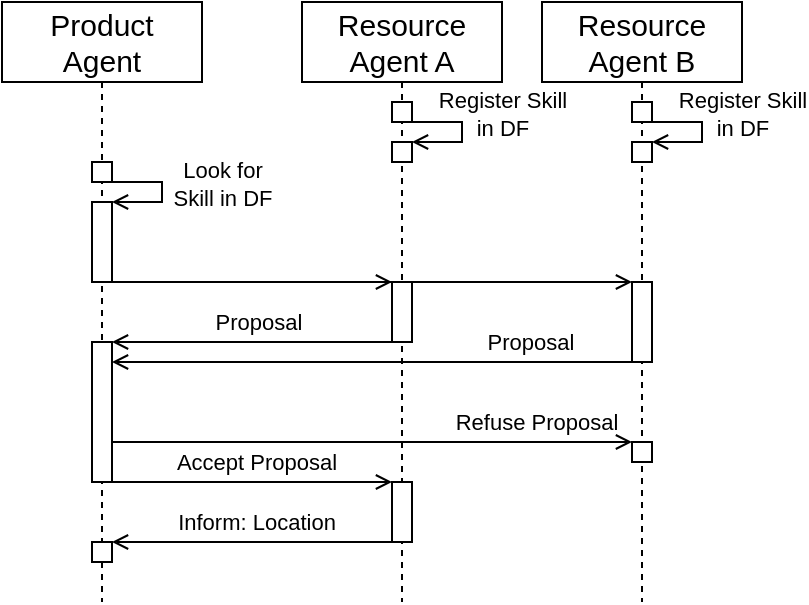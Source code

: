 <mxfile version="24.7.5">
  <diagram name="Page-1" id="2YBvvXClWsGukQMizWep">
    <mxGraphModel dx="377" dy="562" grid="1" gridSize="10" guides="1" tooltips="1" connect="1" arrows="1" fold="1" page="1" pageScale="1" pageWidth="850" pageHeight="1100" math="0" shadow="0">
      <root>
        <mxCell id="0" />
        <mxCell id="1" parent="0" />
        <mxCell id="TBH5SrXlF4e0cigcCC4v-25" value="&lt;div style=&quot;font-size: 15px;&quot;&gt;&lt;font style=&quot;font-size: 15px;&quot;&gt;Product&lt;/font&gt;&lt;/div&gt;&lt;div style=&quot;font-size: 15px;&quot;&gt;&lt;font style=&quot;font-size: 15px;&quot;&gt;Agent&lt;/font&gt;&lt;br&gt;&lt;/div&gt;" style="shape=umlLifeline;perimeter=lifelinePerimeter;whiteSpace=wrap;html=1;container=0;dropTarget=0;collapsible=0;recursiveResize=0;outlineConnect=0;portConstraint=eastwest;newEdgeStyle={&quot;edgeStyle&quot;:&quot;elbowEdgeStyle&quot;,&quot;elbow&quot;:&quot;vertical&quot;,&quot;curved&quot;:0,&quot;rounded&quot;:0};" parent="1" vertex="1">
          <mxGeometry x="40" y="50" width="100" height="300" as="geometry" />
        </mxCell>
        <mxCell id="TBH5SrXlF4e0cigcCC4v-26" value="" style="html=1;points=[];perimeter=orthogonalPerimeter;outlineConnect=0;targetShapes=umlLifeline;portConstraint=eastwest;newEdgeStyle={&quot;edgeStyle&quot;:&quot;elbowEdgeStyle&quot;,&quot;elbow&quot;:&quot;vertical&quot;,&quot;curved&quot;:0,&quot;rounded&quot;:0};" parent="TBH5SrXlF4e0cigcCC4v-25" vertex="1">
          <mxGeometry x="45" y="80" width="10" height="10" as="geometry" />
        </mxCell>
        <mxCell id="TBH5SrXlF4e0cigcCC4v-27" value="" style="html=1;points=[];perimeter=orthogonalPerimeter;outlineConnect=0;targetShapes=umlLifeline;portConstraint=eastwest;newEdgeStyle={&quot;edgeStyle&quot;:&quot;elbowEdgeStyle&quot;,&quot;elbow&quot;:&quot;vertical&quot;,&quot;curved&quot;:0,&quot;rounded&quot;:0};" parent="TBH5SrXlF4e0cigcCC4v-25" vertex="1">
          <mxGeometry x="45" y="100" width="10" height="40" as="geometry" />
        </mxCell>
        <mxCell id="TBH5SrXlF4e0cigcCC4v-28" value="" style="endArrow=open;startArrow=none;html=1;rounded=0;startFill=0;endFill=0;" parent="TBH5SrXlF4e0cigcCC4v-25" source="TBH5SrXlF4e0cigcCC4v-26" edge="1">
          <mxGeometry width="50" height="50" relative="1" as="geometry">
            <mxPoint x="55" y="80" as="sourcePoint" />
            <mxPoint x="55" y="100" as="targetPoint" />
            <Array as="points">
              <mxPoint x="80" y="90" />
              <mxPoint x="80" y="100" />
            </Array>
          </mxGeometry>
        </mxCell>
        <mxCell id="TBH5SrXlF4e0cigcCC4v-29" value="&lt;div&gt;Look for&lt;/div&gt;&lt;div&gt;Skill in&amp;nbsp;&lt;span style=&quot;background-color: initial;&quot;&gt;DF&lt;/span&gt;&lt;/div&gt;" style="edgeLabel;html=1;align=center;verticalAlign=middle;resizable=0;points=[];labelBackgroundColor=none;" parent="TBH5SrXlF4e0cigcCC4v-28" vertex="1" connectable="0">
          <mxGeometry x="0.017" y="1" relative="1" as="geometry">
            <mxPoint x="29" y="-5" as="offset" />
          </mxGeometry>
        </mxCell>
        <mxCell id="TBH5SrXlF4e0cigcCC4v-30" value="&lt;div style=&quot;font-size: 15px;&quot;&gt;&lt;font style=&quot;font-size: 15px;&quot;&gt;Resource&lt;/font&gt;&lt;/div&gt;&lt;div style=&quot;font-size: 15px;&quot;&gt;&lt;font style=&quot;font-size: 15px;&quot;&gt;Agent A&lt;/font&gt;&lt;br&gt;&lt;/div&gt;" style="shape=umlLifeline;perimeter=lifelinePerimeter;whiteSpace=wrap;html=1;container=0;dropTarget=0;collapsible=0;recursiveResize=0;outlineConnect=0;portConstraint=eastwest;newEdgeStyle={&quot;edgeStyle&quot;:&quot;elbowEdgeStyle&quot;,&quot;elbow&quot;:&quot;vertical&quot;,&quot;curved&quot;:0,&quot;rounded&quot;:0};" parent="1" vertex="1">
          <mxGeometry x="190" y="50" width="100" height="300" as="geometry" />
        </mxCell>
        <mxCell id="TBH5SrXlF4e0cigcCC4v-31" value="" style="html=1;points=[];perimeter=orthogonalPerimeter;outlineConnect=0;targetShapes=umlLifeline;portConstraint=eastwest;newEdgeStyle={&quot;edgeStyle&quot;:&quot;elbowEdgeStyle&quot;,&quot;elbow&quot;:&quot;vertical&quot;,&quot;curved&quot;:0,&quot;rounded&quot;:0};" parent="TBH5SrXlF4e0cigcCC4v-30" vertex="1">
          <mxGeometry x="45" y="50" width="10" height="10" as="geometry" />
        </mxCell>
        <mxCell id="TBH5SrXlF4e0cigcCC4v-32" value="" style="html=1;points=[];perimeter=orthogonalPerimeter;outlineConnect=0;targetShapes=umlLifeline;portConstraint=eastwest;newEdgeStyle={&quot;edgeStyle&quot;:&quot;elbowEdgeStyle&quot;,&quot;elbow&quot;:&quot;vertical&quot;,&quot;curved&quot;:0,&quot;rounded&quot;:0};" parent="TBH5SrXlF4e0cigcCC4v-30" vertex="1">
          <mxGeometry x="45" y="70" width="10" height="10" as="geometry" />
        </mxCell>
        <mxCell id="TBH5SrXlF4e0cigcCC4v-33" value="" style="endArrow=open;startArrow=none;html=1;rounded=0;startFill=0;endFill=0;" parent="TBH5SrXlF4e0cigcCC4v-30" source="TBH5SrXlF4e0cigcCC4v-31" target="TBH5SrXlF4e0cigcCC4v-32" edge="1">
          <mxGeometry width="50" height="50" relative="1" as="geometry">
            <mxPoint x="75" y="60" as="sourcePoint" />
            <mxPoint x="130" y="80" as="targetPoint" />
            <Array as="points">
              <mxPoint x="80" y="60" />
              <mxPoint x="80" y="70" />
            </Array>
          </mxGeometry>
        </mxCell>
        <mxCell id="TBH5SrXlF4e0cigcCC4v-34" value="&lt;div&gt;Register Skill&lt;/div&gt;&lt;div&gt;in DF&lt;/div&gt;" style="edgeLabel;html=1;align=center;verticalAlign=middle;resizable=0;points=[];labelBackgroundColor=none;" parent="TBH5SrXlF4e0cigcCC4v-33" vertex="1" connectable="0">
          <mxGeometry x="0.017" y="1" relative="1" as="geometry">
            <mxPoint x="19" y="-10" as="offset" />
          </mxGeometry>
        </mxCell>
        <mxCell id="TBH5SrXlF4e0cigcCC4v-35" value="" style="endArrow=open;html=1;rounded=0;entryX=0;entryY=0;entryDx=0;entryDy=0;endFill=0;" parent="1" target="TBH5SrXlF4e0cigcCC4v-53" edge="1">
          <mxGeometry width="50" height="50" relative="1" as="geometry">
            <mxPoint x="95" y="190" as="sourcePoint" />
            <mxPoint x="405" y="190" as="targetPoint" />
            <Array as="points">
              <mxPoint x="210" y="190" />
            </Array>
          </mxGeometry>
        </mxCell>
        <mxCell id="TBH5SrXlF4e0cigcCC4v-36" value="" style="rounded=0;whiteSpace=wrap;html=1;" parent="1" vertex="1">
          <mxGeometry x="235" y="190" width="10" height="30" as="geometry" />
        </mxCell>
        <mxCell id="TBH5SrXlF4e0cigcCC4v-37" value="" style="endArrow=open;html=1;rounded=0;exitX=0;exitY=1;exitDx=0;exitDy=0;endFill=0;entryX=1;entryY=0;entryDx=0;entryDy=0;" parent="1" source="TBH5SrXlF4e0cigcCC4v-36" target="TBH5SrXlF4e0cigcCC4v-39" edge="1">
          <mxGeometry width="50" height="50" relative="1" as="geometry">
            <mxPoint x="170" y="330" as="sourcePoint" />
            <mxPoint x="160" y="230" as="targetPoint" />
          </mxGeometry>
        </mxCell>
        <mxCell id="TBH5SrXlF4e0cigcCC4v-38" value="&lt;div&gt;Proposal&lt;/div&gt;" style="edgeLabel;html=1;align=center;verticalAlign=middle;resizable=0;points=[];labelBackgroundColor=none;" parent="TBH5SrXlF4e0cigcCC4v-37" vertex="1" connectable="0">
          <mxGeometry x="0.167" relative="1" as="geometry">
            <mxPoint x="14" y="-10" as="offset" />
          </mxGeometry>
        </mxCell>
        <mxCell id="TBH5SrXlF4e0cigcCC4v-39" value="" style="rounded=0;whiteSpace=wrap;html=1;" parent="1" vertex="1">
          <mxGeometry x="85" y="220" width="10" height="70" as="geometry" />
        </mxCell>
        <mxCell id="TBH5SrXlF4e0cigcCC4v-40" value="" style="endArrow=open;html=1;rounded=0;exitX=1;exitY=1;exitDx=0;exitDy=0;entryX=0;entryY=0;entryDx=0;entryDy=0;endFill=0;" parent="1" edge="1">
          <mxGeometry width="50" height="50" relative="1" as="geometry">
            <mxPoint x="95" y="290" as="sourcePoint" />
            <mxPoint x="235" y="290" as="targetPoint" />
          </mxGeometry>
        </mxCell>
        <mxCell id="TBH5SrXlF4e0cigcCC4v-41" value="&lt;div&gt;Accept Proposal&lt;/div&gt;" style="edgeLabel;html=1;align=center;verticalAlign=middle;resizable=0;points=[];labelBackgroundColor=none;" parent="TBH5SrXlF4e0cigcCC4v-40" vertex="1" connectable="0">
          <mxGeometry x="-0.092" y="1" relative="1" as="geometry">
            <mxPoint x="8" y="-9" as="offset" />
          </mxGeometry>
        </mxCell>
        <mxCell id="TBH5SrXlF4e0cigcCC4v-42" value="" style="rounded=0;whiteSpace=wrap;html=1;" parent="1" vertex="1">
          <mxGeometry x="235" y="290" width="10" height="30" as="geometry" />
        </mxCell>
        <mxCell id="TBH5SrXlF4e0cigcCC4v-43" value="" style="endArrow=open;html=1;rounded=0;exitX=0;exitY=1;exitDx=0;exitDy=0;entryX=1;entryY=0;entryDx=0;entryDy=0;endFill=0;" parent="1" source="TBH5SrXlF4e0cigcCC4v-42" target="TBH5SrXlF4e0cigcCC4v-45" edge="1">
          <mxGeometry width="50" height="50" relative="1" as="geometry">
            <mxPoint x="150" y="370" as="sourcePoint" />
            <mxPoint x="200" y="320" as="targetPoint" />
          </mxGeometry>
        </mxCell>
        <mxCell id="TBH5SrXlF4e0cigcCC4v-44" value="Inform: Location" style="edgeLabel;html=1;align=center;verticalAlign=middle;resizable=0;points=[];labelBackgroundColor=none;" parent="TBH5SrXlF4e0cigcCC4v-43" vertex="1" connectable="0">
          <mxGeometry x="0.224" relative="1" as="geometry">
            <mxPoint x="17" y="-10" as="offset" />
          </mxGeometry>
        </mxCell>
        <mxCell id="TBH5SrXlF4e0cigcCC4v-45" value="" style="rounded=0;whiteSpace=wrap;html=1;" parent="1" vertex="1">
          <mxGeometry x="85" y="320" width="10" height="10" as="geometry" />
        </mxCell>
        <mxCell id="TBH5SrXlF4e0cigcCC4v-48" value="&lt;div style=&quot;font-size: 15px;&quot;&gt;&lt;font style=&quot;font-size: 15px;&quot;&gt;Resource&lt;/font&gt;&lt;/div&gt;&lt;div style=&quot;font-size: 15px;&quot;&gt;&lt;font style=&quot;font-size: 15px;&quot;&gt;Agent B&lt;/font&gt;&lt;br&gt;&lt;/div&gt;" style="shape=umlLifeline;perimeter=lifelinePerimeter;whiteSpace=wrap;html=1;container=0;dropTarget=0;collapsible=0;recursiveResize=0;outlineConnect=0;portConstraint=eastwest;newEdgeStyle={&quot;edgeStyle&quot;:&quot;elbowEdgeStyle&quot;,&quot;elbow&quot;:&quot;vertical&quot;,&quot;curved&quot;:0,&quot;rounded&quot;:0};" parent="1" vertex="1">
          <mxGeometry x="310" y="50" width="100" height="300" as="geometry" />
        </mxCell>
        <mxCell id="TBH5SrXlF4e0cigcCC4v-49" value="" style="html=1;points=[];perimeter=orthogonalPerimeter;outlineConnect=0;targetShapes=umlLifeline;portConstraint=eastwest;newEdgeStyle={&quot;edgeStyle&quot;:&quot;elbowEdgeStyle&quot;,&quot;elbow&quot;:&quot;vertical&quot;,&quot;curved&quot;:0,&quot;rounded&quot;:0};" parent="TBH5SrXlF4e0cigcCC4v-48" vertex="1">
          <mxGeometry x="45" y="50" width="10" height="10" as="geometry" />
        </mxCell>
        <mxCell id="TBH5SrXlF4e0cigcCC4v-50" value="" style="html=1;points=[];perimeter=orthogonalPerimeter;outlineConnect=0;targetShapes=umlLifeline;portConstraint=eastwest;newEdgeStyle={&quot;edgeStyle&quot;:&quot;elbowEdgeStyle&quot;,&quot;elbow&quot;:&quot;vertical&quot;,&quot;curved&quot;:0,&quot;rounded&quot;:0};" parent="TBH5SrXlF4e0cigcCC4v-48" vertex="1">
          <mxGeometry x="45" y="70" width="10" height="10" as="geometry" />
        </mxCell>
        <mxCell id="TBH5SrXlF4e0cigcCC4v-51" value="" style="endArrow=open;startArrow=none;html=1;rounded=0;startFill=0;endFill=0;" parent="TBH5SrXlF4e0cigcCC4v-48" source="TBH5SrXlF4e0cigcCC4v-49" target="TBH5SrXlF4e0cigcCC4v-50" edge="1">
          <mxGeometry width="50" height="50" relative="1" as="geometry">
            <mxPoint x="75" y="60" as="sourcePoint" />
            <mxPoint x="130" y="80" as="targetPoint" />
            <Array as="points">
              <mxPoint x="80" y="60" />
              <mxPoint x="80" y="70" />
            </Array>
          </mxGeometry>
        </mxCell>
        <mxCell id="TBH5SrXlF4e0cigcCC4v-52" value="&lt;div&gt;Register Skill&lt;/div&gt;&lt;div&gt;in DF&lt;/div&gt;" style="edgeLabel;html=1;align=center;verticalAlign=middle;resizable=0;points=[];labelBackgroundColor=none;" parent="TBH5SrXlF4e0cigcCC4v-51" vertex="1" connectable="0">
          <mxGeometry x="0.017" y="1" relative="1" as="geometry">
            <mxPoint x="19" y="-10" as="offset" />
          </mxGeometry>
        </mxCell>
        <mxCell id="TBH5SrXlF4e0cigcCC4v-53" value="" style="rounded=0;whiteSpace=wrap;html=1;" parent="1" vertex="1">
          <mxGeometry x="355" y="190" width="10" height="40" as="geometry" />
        </mxCell>
        <mxCell id="TBH5SrXlF4e0cigcCC4v-54" value="" style="rounded=0;whiteSpace=wrap;html=1;" parent="1" vertex="1">
          <mxGeometry x="355" y="270" width="10" height="10" as="geometry" />
        </mxCell>
        <mxCell id="TBH5SrXlF4e0cigcCC4v-63" value="" style="endArrow=open;html=1;rounded=0;endFill=0;entryX=0;entryY=0;entryDx=0;entryDy=0;" parent="1" target="TBH5SrXlF4e0cigcCC4v-36" edge="1">
          <mxGeometry width="50" height="50" relative="1" as="geometry">
            <mxPoint x="95" y="190" as="sourcePoint" />
            <mxPoint x="245" y="190" as="targetPoint" />
          </mxGeometry>
        </mxCell>
        <mxCell id="TBH5SrXlF4e0cigcCC4v-64" value="" style="endArrow=open;html=1;rounded=0;exitX=0;exitY=1;exitDx=0;exitDy=0;endFill=0;entryX=1.002;entryY=0.197;entryDx=0;entryDy=0;entryPerimeter=0;" parent="1" source="TBH5SrXlF4e0cigcCC4v-53" edge="1">
          <mxGeometry width="50" height="50" relative="1" as="geometry">
            <mxPoint x="374.98" y="230.3" as="sourcePoint" />
            <mxPoint x="95.0" y="230" as="targetPoint" />
          </mxGeometry>
        </mxCell>
        <mxCell id="TBH5SrXlF4e0cigcCC4v-65" value="&lt;div&gt;Proposal&lt;/div&gt;" style="edgeLabel;html=1;align=center;verticalAlign=middle;resizable=0;points=[];labelBackgroundColor=none;" parent="TBH5SrXlF4e0cigcCC4v-64" vertex="1" connectable="0">
          <mxGeometry x="0.167" relative="1" as="geometry">
            <mxPoint x="100" y="-10" as="offset" />
          </mxGeometry>
        </mxCell>
        <mxCell id="TBH5SrXlF4e0cigcCC4v-68" value="" style="endArrow=open;html=1;rounded=0;exitX=0.998;exitY=0.699;exitDx=0;exitDy=0;entryX=0;entryY=0;entryDx=0;entryDy=0;endFill=0;exitPerimeter=0;" parent="1" target="TBH5SrXlF4e0cigcCC4v-54" edge="1">
          <mxGeometry width="50" height="50" relative="1" as="geometry">
            <mxPoint x="94.98" y="270" as="sourcePoint" />
            <mxPoint x="375" y="270.1" as="targetPoint" />
          </mxGeometry>
        </mxCell>
        <mxCell id="TBH5SrXlF4e0cigcCC4v-69" value="&lt;div&gt;Refuse Proposal&lt;/div&gt;" style="edgeLabel;html=1;align=center;verticalAlign=middle;resizable=0;points=[];labelBackgroundColor=none;" parent="TBH5SrXlF4e0cigcCC4v-68" vertex="1" connectable="0">
          <mxGeometry x="-0.092" y="1" relative="1" as="geometry">
            <mxPoint x="94" y="-9" as="offset" />
          </mxGeometry>
        </mxCell>
      </root>
    </mxGraphModel>
  </diagram>
</mxfile>
